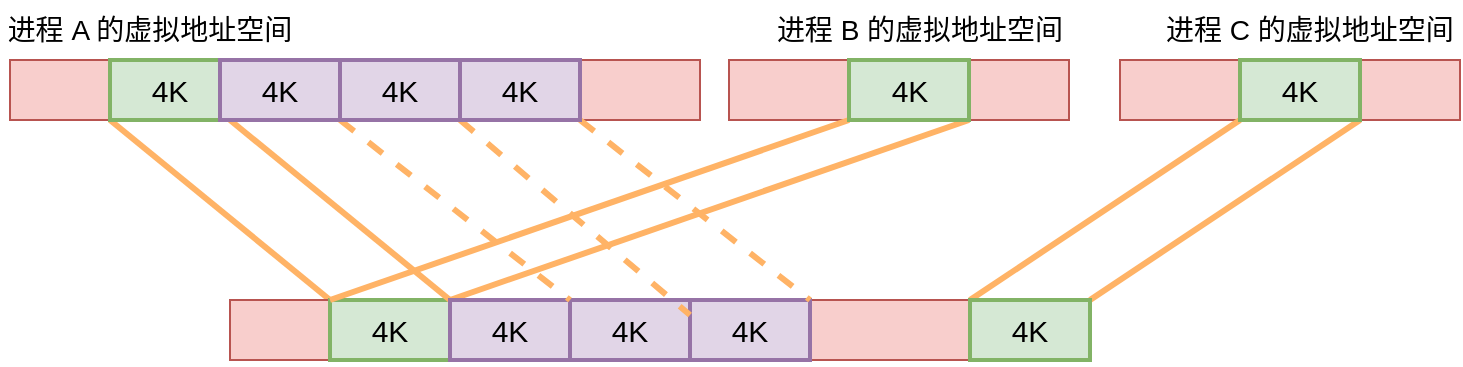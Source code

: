 <mxfile version="17.4.2" type="device"><diagram id="6A33YNNAumB7MYZeX0kF" name="第 1 页"><mxGraphModel dx="1102" dy="1025" grid="1" gridSize="10" guides="1" tooltips="1" connect="1" arrows="1" fold="1" page="1" pageScale="1" pageWidth="1169" pageHeight="827" math="0" shadow="0"><root><mxCell id="0"/><mxCell id="1" parent="0"/><mxCell id="0bXOZb56rKLoZrJUqtOD-5" value="" style="endArrow=none;html=1;rounded=1;fontSize=15;strokeColor=#FFB366;strokeWidth=3;exitX=0;exitY=0;exitDx=0;exitDy=0;entryX=0;entryY=1;entryDx=0;entryDy=0;" parent="1" source="Q1nrvTK0IQ5vQ1TCruDx-22" edge="1" target="Q1nrvTK0IQ5vQ1TCruDx-3"><mxGeometry width="50" height="50" relative="1" as="geometry"><mxPoint x="460" y="630" as="sourcePoint"/><mxPoint x="460" y="300" as="targetPoint"/></mxGeometry></mxCell><mxCell id="Q1nrvTK0IQ5vQ1TCruDx-1" value="" style="rounded=0;whiteSpace=wrap;html=1;fillColor=#f8cecc;strokeColor=#b85450;" parent="1" vertex="1"><mxGeometry x="225" y="230" width="345" height="30" as="geometry"/></mxCell><mxCell id="Q1nrvTK0IQ5vQ1TCruDx-3" value="4K" style="rounded=0;whiteSpace=wrap;html=1;fillColor=#d5e8d4;strokeColor=#82b366;fontSize=15;strokeWidth=2;glass=0;sketch=0;shadow=0;" parent="1" vertex="1"><mxGeometry x="275" y="230" width="60" height="30" as="geometry"/></mxCell><mxCell id="Q1nrvTK0IQ5vQ1TCruDx-19" value="进程 A 的虚拟地址空间" style="text;html=1;strokeColor=none;fillColor=none;align=center;verticalAlign=middle;whiteSpace=wrap;rounded=0;fontSize=14;" parent="1" vertex="1"><mxGeometry x="220" y="200" width="150" height="30" as="geometry"/></mxCell><mxCell id="Q1nrvTK0IQ5vQ1TCruDx-21" value="" style="rounded=0;whiteSpace=wrap;html=1;fillColor=#f8cecc;strokeColor=#b85450;" parent="1" vertex="1"><mxGeometry x="335" y="350" width="430" height="30" as="geometry"/></mxCell><mxCell id="wGikKOO9VUMewNsTEQ24-9" style="edgeStyle=none;shape=connector;rounded=1;orthogonalLoop=1;jettySize=auto;html=1;exitX=0.5;exitY=1;exitDx=0;exitDy=0;dashed=1;labelBackgroundColor=default;fontFamily=Helvetica;fontSize=15;fontColor=default;endArrow=none;strokeColor=#FFB366;strokeWidth=3;" edge="1" parent="1" source="Q1nrvTK0IQ5vQ1TCruDx-22" target="Q1nrvTK0IQ5vQ1TCruDx-21"><mxGeometry relative="1" as="geometry"/></mxCell><mxCell id="Q1nrvTK0IQ5vQ1TCruDx-22" value="4K" style="rounded=0;whiteSpace=wrap;html=1;fillColor=#d5e8d4;strokeColor=#82b366;fontSize=15;strokeWidth=2;glass=0;sketch=0;shadow=0;" parent="1" vertex="1"><mxGeometry x="385" y="350" width="60" height="30" as="geometry"/></mxCell><mxCell id="Q1nrvTK0IQ5vQ1TCruDx-30" value="" style="endArrow=none;html=1;rounded=1;fontSize=15;strokeColor=#FFB366;strokeWidth=3;exitX=1;exitY=0;exitDx=0;exitDy=0;entryX=1;entryY=1;entryDx=0;entryDy=0;" parent="1" source="Q1nrvTK0IQ5vQ1TCruDx-22" target="Q1nrvTK0IQ5vQ1TCruDx-3" edge="1"><mxGeometry width="50" height="50" relative="1" as="geometry"><mxPoint x="550" y="370" as="sourcePoint"/><mxPoint x="470" y="310" as="targetPoint"/></mxGeometry></mxCell><mxCell id="wGikKOO9VUMewNsTEQ24-3" value="" style="rounded=0;whiteSpace=wrap;html=1;fillColor=#f8cecc;strokeColor=#b85450;" vertex="1" parent="1"><mxGeometry x="584.5" y="230" width="170" height="30" as="geometry"/></mxCell><mxCell id="wGikKOO9VUMewNsTEQ24-7" style="edgeStyle=none;shape=connector;rounded=1;orthogonalLoop=1;jettySize=auto;html=1;exitX=0;exitY=1;exitDx=0;exitDy=0;entryX=0;entryY=0;entryDx=0;entryDy=0;labelBackgroundColor=default;fontFamily=Helvetica;fontSize=15;fontColor=default;endArrow=none;strokeColor=#FFB366;strokeWidth=3;" edge="1" parent="1" source="wGikKOO9VUMewNsTEQ24-4" target="Q1nrvTK0IQ5vQ1TCruDx-22"><mxGeometry relative="1" as="geometry"/></mxCell><mxCell id="wGikKOO9VUMewNsTEQ24-8" style="edgeStyle=none;shape=connector;rounded=1;orthogonalLoop=1;jettySize=auto;html=1;exitX=1;exitY=1;exitDx=0;exitDy=0;entryX=1;entryY=0;entryDx=0;entryDy=0;labelBackgroundColor=default;fontFamily=Helvetica;fontSize=15;fontColor=default;endArrow=none;strokeColor=#FFB366;strokeWidth=3;" edge="1" parent="1" source="wGikKOO9VUMewNsTEQ24-4" target="Q1nrvTK0IQ5vQ1TCruDx-22"><mxGeometry relative="1" as="geometry"><mxPoint x="685" y="480" as="targetPoint"/></mxGeometry></mxCell><mxCell id="wGikKOO9VUMewNsTEQ24-4" value="4K" style="rounded=0;whiteSpace=wrap;html=1;fillColor=#d5e8d4;strokeColor=#82b366;fontSize=15;strokeWidth=2;glass=0;sketch=0;shadow=0;" vertex="1" parent="1"><mxGeometry x="644.5" y="230" width="60" height="30" as="geometry"/></mxCell><mxCell id="wGikKOO9VUMewNsTEQ24-5" value="进程 B 的虚拟地址空间" style="text;html=1;strokeColor=none;fillColor=none;align=center;verticalAlign=middle;whiteSpace=wrap;rounded=0;fontSize=14;" vertex="1" parent="1"><mxGeometry x="604.5" y="200" width="150" height="30" as="geometry"/></mxCell><mxCell id="wGikKOO9VUMewNsTEQ24-10" value="4K" style="rounded=0;whiteSpace=wrap;html=1;fillColor=#e1d5e7;strokeColor=#9673a6;fontSize=15;strokeWidth=2;glass=0;sketch=0;shadow=0;" vertex="1" parent="1"><mxGeometry x="445" y="350" width="60" height="30" as="geometry"/></mxCell><mxCell id="wGikKOO9VUMewNsTEQ24-11" value="" style="rounded=0;whiteSpace=wrap;html=1;fillColor=#f8cecc;strokeColor=#b85450;" vertex="1" parent="1"><mxGeometry x="780" y="230" width="170" height="30" as="geometry"/></mxCell><mxCell id="wGikKOO9VUMewNsTEQ24-23" style="edgeStyle=none;shape=connector;rounded=1;orthogonalLoop=1;jettySize=auto;html=1;exitX=0;exitY=1;exitDx=0;exitDy=0;entryX=0;entryY=0;entryDx=0;entryDy=0;labelBackgroundColor=default;fontFamily=Helvetica;fontSize=15;fontColor=default;endArrow=none;strokeColor=#FFB366;strokeWidth=3;" edge="1" parent="1" source="wGikKOO9VUMewNsTEQ24-12" target="wGikKOO9VUMewNsTEQ24-22"><mxGeometry relative="1" as="geometry"/></mxCell><mxCell id="wGikKOO9VUMewNsTEQ24-24" style="edgeStyle=none;shape=connector;rounded=1;orthogonalLoop=1;jettySize=auto;html=1;exitX=1;exitY=1;exitDx=0;exitDy=0;entryX=1;entryY=0;entryDx=0;entryDy=0;labelBackgroundColor=default;fontFamily=Helvetica;fontSize=15;fontColor=default;endArrow=none;strokeColor=#FFB366;strokeWidth=3;" edge="1" parent="1" source="wGikKOO9VUMewNsTEQ24-12" target="wGikKOO9VUMewNsTEQ24-22"><mxGeometry relative="1" as="geometry"/></mxCell><mxCell id="wGikKOO9VUMewNsTEQ24-12" value="4K" style="rounded=0;whiteSpace=wrap;html=1;fillColor=#d5e8d4;strokeColor=#82b366;fontSize=15;strokeWidth=2;glass=0;sketch=0;shadow=0;" vertex="1" parent="1"><mxGeometry x="840" y="230" width="60" height="30" as="geometry"/></mxCell><mxCell id="wGikKOO9VUMewNsTEQ24-13" value="进程 C 的虚拟地址空间" style="text;html=1;strokeColor=none;fillColor=none;align=center;verticalAlign=middle;whiteSpace=wrap;rounded=0;fontSize=14;" vertex="1" parent="1"><mxGeometry x="800" y="200" width="150" height="30" as="geometry"/></mxCell><mxCell id="wGikKOO9VUMewNsTEQ24-14" value="4K" style="rounded=0;whiteSpace=wrap;html=1;fillColor=#e1d5e7;strokeColor=#9673a6;fontSize=15;strokeWidth=2;glass=0;sketch=0;shadow=0;" vertex="1" parent="1"><mxGeometry x="505" y="350" width="60" height="30" as="geometry"/></mxCell><mxCell id="wGikKOO9VUMewNsTEQ24-15" value="4K" style="rounded=0;whiteSpace=wrap;html=1;fillColor=#e1d5e7;strokeColor=#9673a6;fontSize=15;strokeWidth=2;glass=0;sketch=0;shadow=0;" vertex="1" parent="1"><mxGeometry x="565" y="350" width="60" height="30" as="geometry"/></mxCell><mxCell id="wGikKOO9VUMewNsTEQ24-16" value="4K" style="rounded=0;whiteSpace=wrap;html=1;fillColor=#e1d5e7;strokeColor=#9673a6;fontSize=15;strokeWidth=2;glass=0;sketch=0;shadow=0;" vertex="1" parent="1"><mxGeometry x="330" y="230" width="60" height="30" as="geometry"/></mxCell><mxCell id="wGikKOO9VUMewNsTEQ24-20" style="edgeStyle=none;shape=connector;rounded=1;orthogonalLoop=1;jettySize=auto;html=1;exitX=0;exitY=1;exitDx=0;exitDy=0;entryX=1;entryY=0;entryDx=0;entryDy=0;dashed=1;labelBackgroundColor=default;fontFamily=Helvetica;fontSize=15;fontColor=default;endArrow=none;strokeColor=#FFB366;strokeWidth=3;" edge="1" parent="1" source="wGikKOO9VUMewNsTEQ24-17" target="wGikKOO9VUMewNsTEQ24-10"><mxGeometry relative="1" as="geometry"/></mxCell><mxCell id="wGikKOO9VUMewNsTEQ24-17" value="4K" style="rounded=0;whiteSpace=wrap;html=1;fillColor=#e1d5e7;strokeColor=#9673a6;fontSize=15;strokeWidth=2;glass=0;sketch=0;shadow=0;" vertex="1" parent="1"><mxGeometry x="390" y="230" width="60" height="30" as="geometry"/></mxCell><mxCell id="wGikKOO9VUMewNsTEQ24-19" style="edgeStyle=none;shape=connector;rounded=1;orthogonalLoop=1;jettySize=auto;html=1;exitX=1;exitY=1;exitDx=0;exitDy=0;entryX=1;entryY=0;entryDx=0;entryDy=0;dashed=1;labelBackgroundColor=default;fontFamily=Helvetica;fontSize=15;fontColor=default;endArrow=none;strokeColor=#FFB366;strokeWidth=3;" edge="1" parent="1" source="wGikKOO9VUMewNsTEQ24-18" target="wGikKOO9VUMewNsTEQ24-15"><mxGeometry relative="1" as="geometry"/></mxCell><mxCell id="wGikKOO9VUMewNsTEQ24-21" style="edgeStyle=none;shape=connector;rounded=1;orthogonalLoop=1;jettySize=auto;html=1;exitX=0;exitY=1;exitDx=0;exitDy=0;entryX=0;entryY=0.25;entryDx=0;entryDy=0;dashed=1;labelBackgroundColor=default;fontFamily=Helvetica;fontSize=15;fontColor=default;endArrow=none;strokeColor=#FFB366;strokeWidth=3;" edge="1" parent="1" source="wGikKOO9VUMewNsTEQ24-18" target="wGikKOO9VUMewNsTEQ24-15"><mxGeometry relative="1" as="geometry"/></mxCell><mxCell id="wGikKOO9VUMewNsTEQ24-18" value="4K" style="rounded=0;whiteSpace=wrap;html=1;fillColor=#e1d5e7;strokeColor=#9673a6;fontSize=15;strokeWidth=2;glass=0;sketch=0;shadow=0;" vertex="1" parent="1"><mxGeometry x="450" y="230" width="60" height="30" as="geometry"/></mxCell><mxCell id="wGikKOO9VUMewNsTEQ24-22" value="4K" style="rounded=0;whiteSpace=wrap;html=1;fillColor=#d5e8d4;strokeColor=#82b366;fontSize=15;strokeWidth=2;glass=0;sketch=0;shadow=0;" vertex="1" parent="1"><mxGeometry x="705" y="350" width="60" height="30" as="geometry"/></mxCell></root></mxGraphModel></diagram></mxfile>